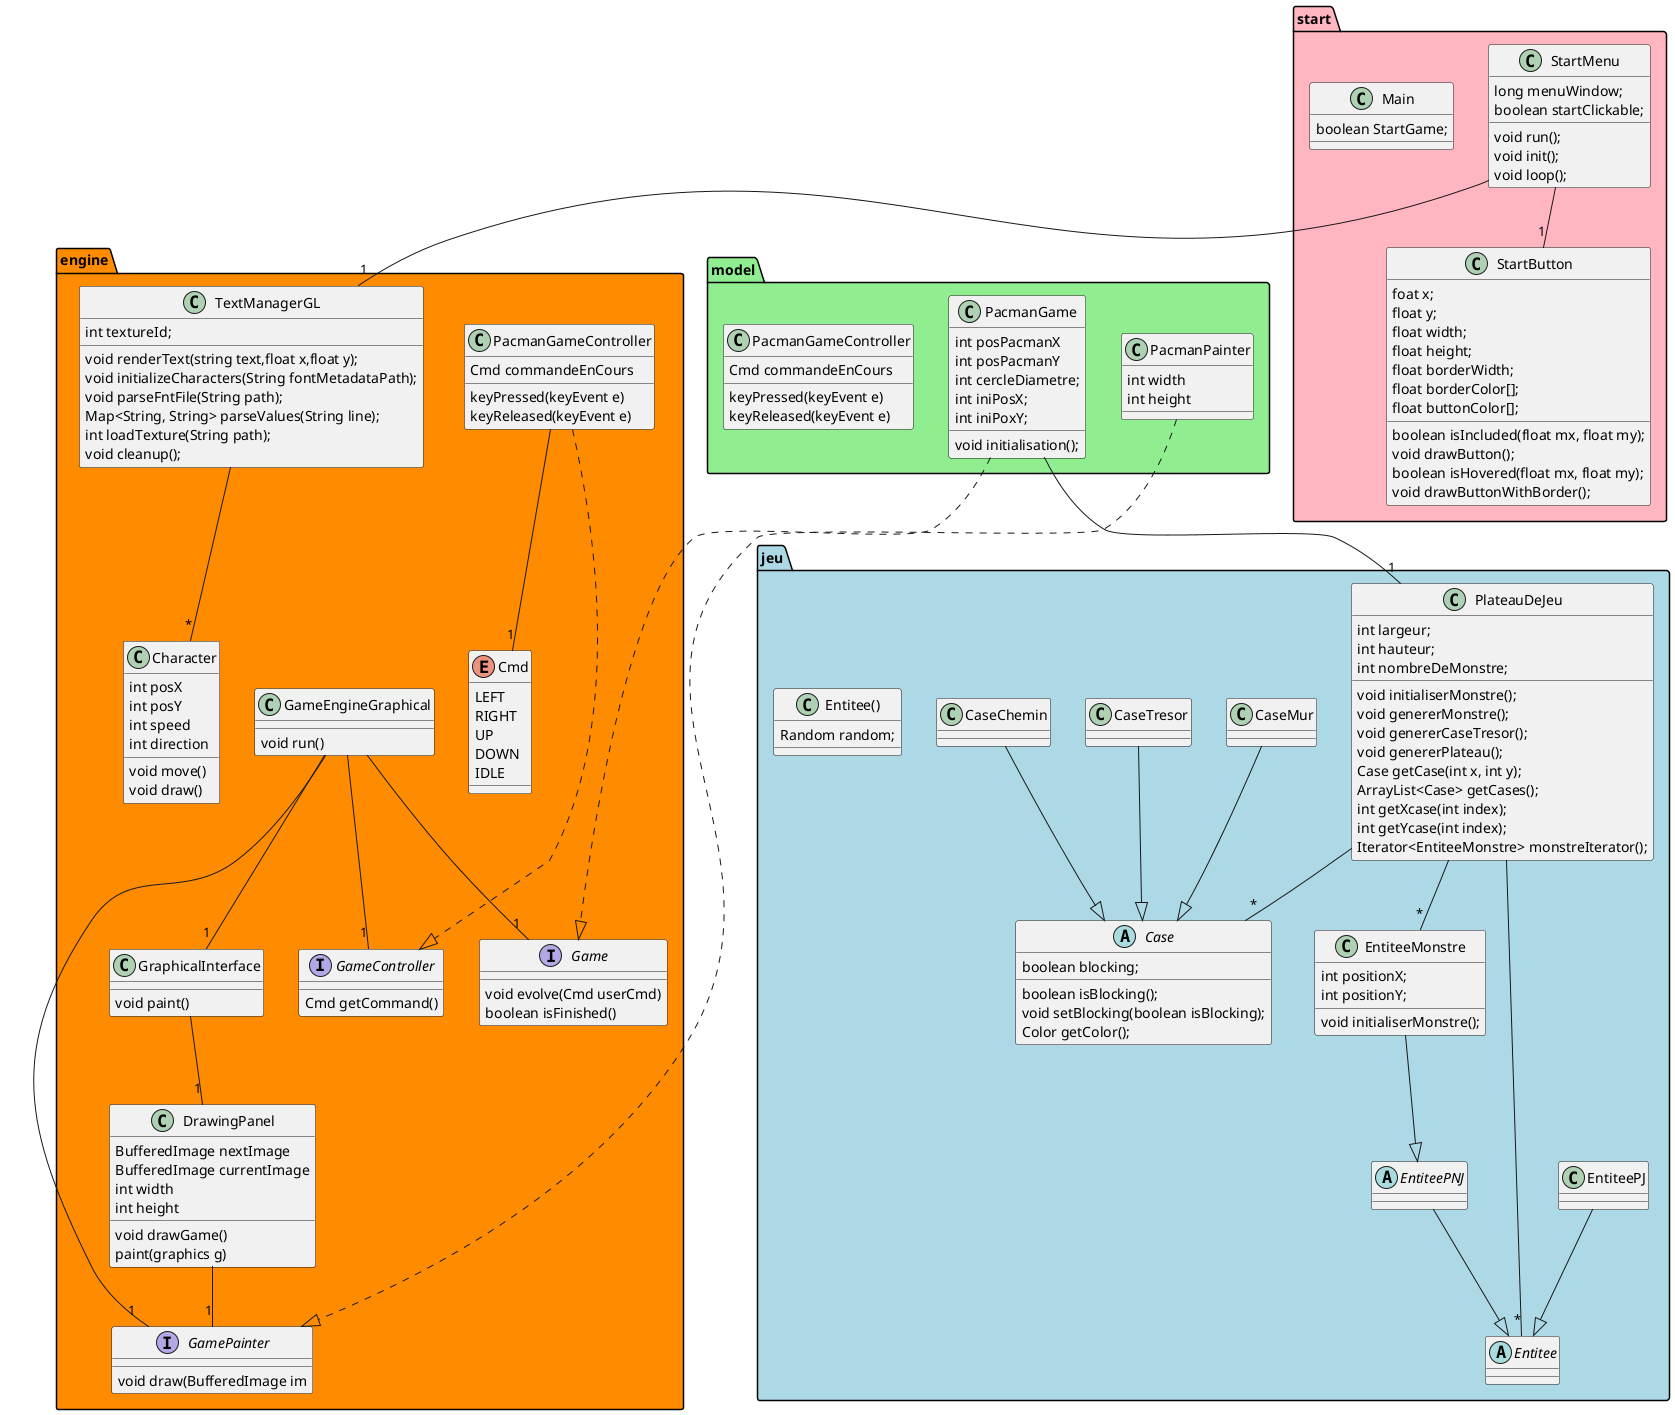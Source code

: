 @startuml

package jeu #LightBlue{
    class CaseMur
    abstract class Entitee
    class EntiteePJ
    abstract class EntiteePNJ
    
    class PlateauDeJeu{
        int largeur;
        int hauteur;
        int nombreDeMonstre;
        void initialiserMonstre();
        void genererMonstre();
        void genererCaseTresor();
        void genererPlateau();
        Case getCase(int x, int y);
        ArrayList<Case> getCases();
        int getXcase(int index);
        int getYcase(int index);
        Iterator<EntiteeMonstre> monstreIterator();
    }
    
    abstract class Case{
       boolean blocking;
       boolean isBlocking();
       void setBlocking(boolean isBlocking);
       Color getColor();
    }
    
    class CaseTresor{
    }

    class CaseMur{
    }

    class CaseChemin{
    }
    
    class Entitee(){
        Random random;
    }
    
    class EntiteeMonstre{
        int positionX;
        int positionY;
        void initialiserMonstre();
    }


    CaseTresor --|> Case
    CaseMur --|> Case
    CaseChemin --|> Case
    EntiteePNJ --|> Entitee
    EntiteeMonstre --|> EntiteePNJ
    EntiteePJ --|> Entitee

    PlateauDeJeu --"*" Case
    PlateauDeJeu --"*" Entitee
    PlateauDeJeu --"*" EntiteeMonstre
}

package model #LightGreen{
    class PacmanGame{
        int posPacmanX
        int posPacmanY
        int cercleDiametre;
        int iniPosX;
        int iniPoxY;
        void initialisation();
    }
    
    class PacmanPainter{
        int width
        int height
    }

    class PacmanGameController{
        Cmd commandeEnCours
        keyPressed(keyEvent e)
        keyReleased(keyEvent e)
    }
}

package engine #DarkOrange{

    enum Cmd{
      LEFT
      RIGHT
      UP
      DOWN
      IDLE
    }
  
    interface Game{
        void evolve(Cmd userCmd)
        boolean isFinished()
    }


    interface GameController{
        Cmd getCommand()
    }

    class PacmanGameController{
        Cmd commandeEnCours
        keyPressed(keyEvent e)
        keyReleased(keyEvent e)
    }

    interface GamePainter{
        void draw(BufferedImage im
    }

    
    class DrawingPanel{
        BufferedImage nextImage
        BufferedImage currentImage
        int width
        int height
        void drawGame()
        paint(graphics g)
    }

    class GraphicalInterface{
        void paint()
    }

    class GameEngineGraphical{
        void run()
    }

    class Character{
        int posX
        int posY
        int speed
        int direction
        void move()
        void draw()
    }

    class TextManagerGL{
        int textureId;
        void renderText(string text,float x,float y);
        void initializeCharacters(String fontMetadataPath);
        void parseFntFile(String path);
        Map<String, String> parseValues(String line);
        int loadTexture(String path);
        void cleanup();
    }
    
    
    TextManagerGL --"*" Character
    PacmanGame -.-|> Game
    PacmanGameController -.-|> GameController
    PacmanPainter -.-|> GamePainter
    PacmanGameController --"1" Cmd

    DrawingPanel --"1" GamePainter
    GraphicalInterface --"1" DrawingPanel

    GameEngineGraphical --"1" GraphicalInterface
    GameEngineGraphical --"1" Game
    GameEngineGraphical --"1" GameController
    GameEngineGraphical --"1" GamePainter
}

PacmanGame --"1" PlateauDeJeu

package start #LightPink{
    class StartMenu{
        long menuWindow;
        boolean startClickable;
        void run();
        void init();
        void loop();
    }

    class StartButton{
        foat x;
        float y;
        float width;
        float height;
        float borderWidth;
        float borderColor[];
        float buttonColor[];
        boolean isIncluded(float mx, float my);
        void drawButton();
        boolean isHovered(float mx, float my);
        void drawButtonWithBorder();
    }

    class Main{
        boolean StartGame;
    }

    StartMenu --"1" StartButton
    StartMenu --"1" TextManagerGL
}



@enduml

